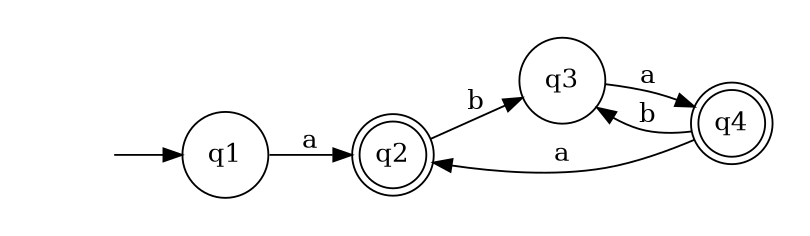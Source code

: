 digraph {
	rankdir=LR;
	margin=0.2;
	size=5;
	node [margin=0.1 shape=circle];
	q2[margin=0 shape=doublecircle];
	q4[margin=0 shape=doublecircle];
	" "[color=white width=0];
	" " -> q1;
	q1 -> q2[label = "a"];
	q2 -> q3[label = "b"];
	q3 -> q4[label = "a"];
	q4 -> q3[label = "b"];
	q4 -> q2[label = "a"];
}